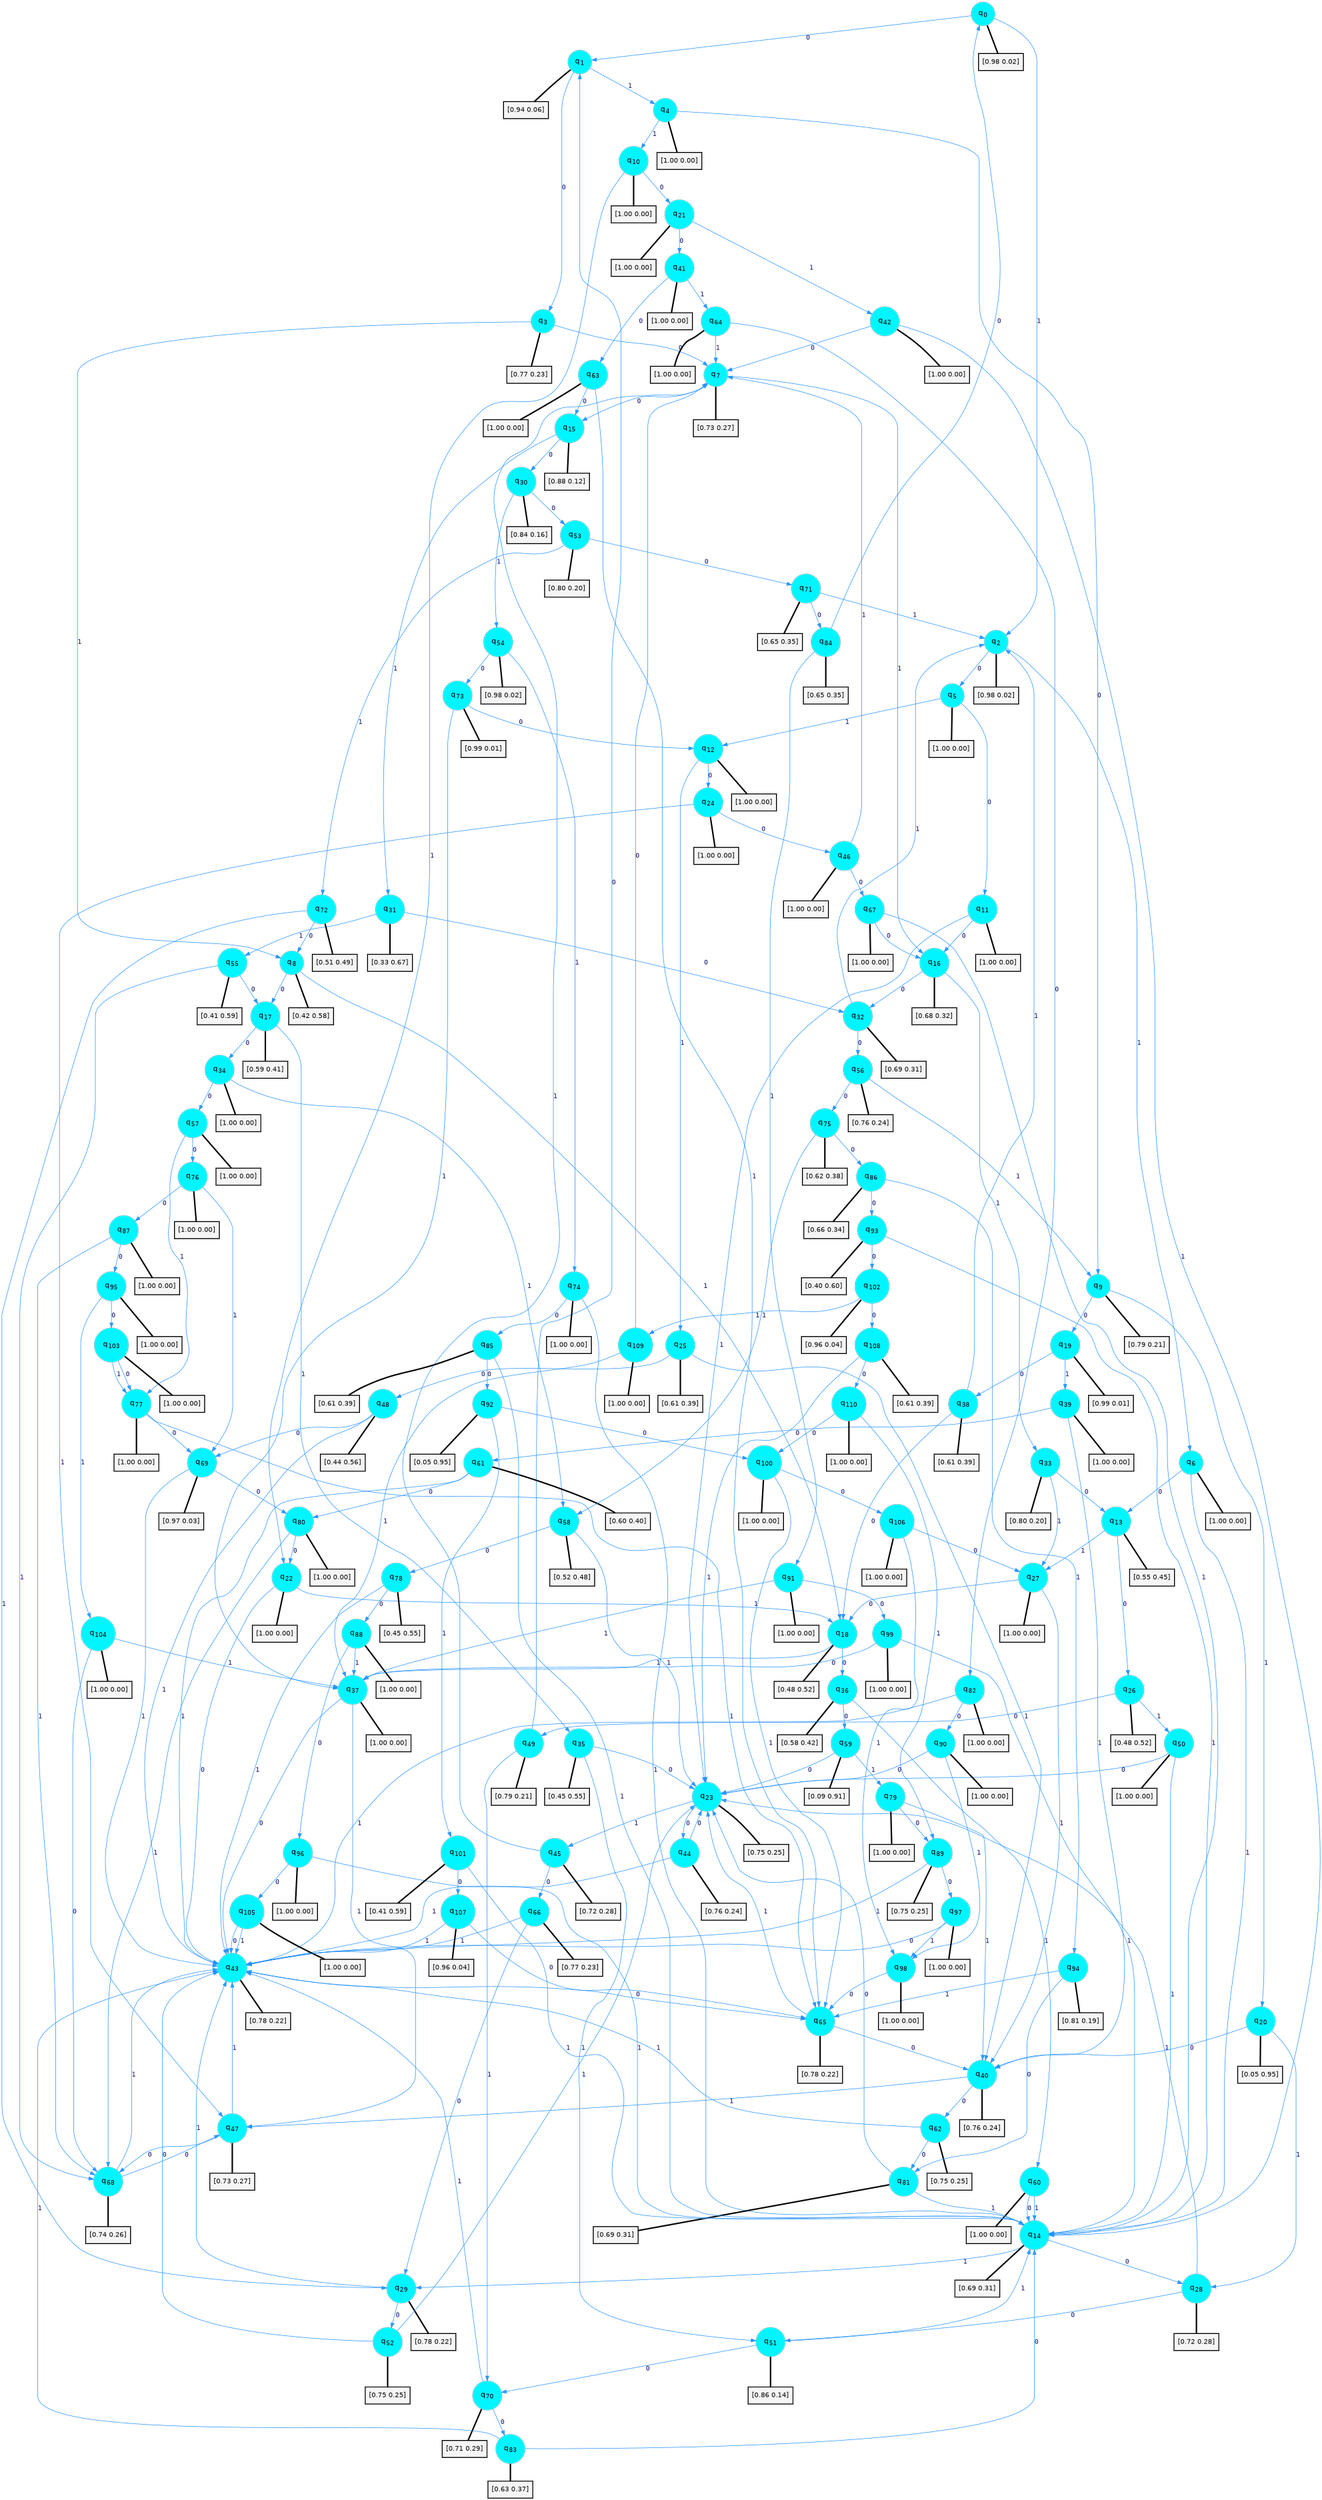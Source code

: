 digraph G {
graph [
bgcolor=transparent, dpi=300, rankdir=TD, size="40,25"];
node [
color=gray, fillcolor=turquoise1, fontcolor=black, fontname=Helvetica, fontsize=16, fontweight=bold, shape=circle, style=filled];
edge [
arrowsize=1, color=dodgerblue1, fontcolor=midnightblue, fontname=courier, fontweight=bold, penwidth=1, style=solid, weight=20];
0[label=<q<SUB>0</SUB>>];
1[label=<q<SUB>1</SUB>>];
2[label=<q<SUB>2</SUB>>];
3[label=<q<SUB>3</SUB>>];
4[label=<q<SUB>4</SUB>>];
5[label=<q<SUB>5</SUB>>];
6[label=<q<SUB>6</SUB>>];
7[label=<q<SUB>7</SUB>>];
8[label=<q<SUB>8</SUB>>];
9[label=<q<SUB>9</SUB>>];
10[label=<q<SUB>10</SUB>>];
11[label=<q<SUB>11</SUB>>];
12[label=<q<SUB>12</SUB>>];
13[label=<q<SUB>13</SUB>>];
14[label=<q<SUB>14</SUB>>];
15[label=<q<SUB>15</SUB>>];
16[label=<q<SUB>16</SUB>>];
17[label=<q<SUB>17</SUB>>];
18[label=<q<SUB>18</SUB>>];
19[label=<q<SUB>19</SUB>>];
20[label=<q<SUB>20</SUB>>];
21[label=<q<SUB>21</SUB>>];
22[label=<q<SUB>22</SUB>>];
23[label=<q<SUB>23</SUB>>];
24[label=<q<SUB>24</SUB>>];
25[label=<q<SUB>25</SUB>>];
26[label=<q<SUB>26</SUB>>];
27[label=<q<SUB>27</SUB>>];
28[label=<q<SUB>28</SUB>>];
29[label=<q<SUB>29</SUB>>];
30[label=<q<SUB>30</SUB>>];
31[label=<q<SUB>31</SUB>>];
32[label=<q<SUB>32</SUB>>];
33[label=<q<SUB>33</SUB>>];
34[label=<q<SUB>34</SUB>>];
35[label=<q<SUB>35</SUB>>];
36[label=<q<SUB>36</SUB>>];
37[label=<q<SUB>37</SUB>>];
38[label=<q<SUB>38</SUB>>];
39[label=<q<SUB>39</SUB>>];
40[label=<q<SUB>40</SUB>>];
41[label=<q<SUB>41</SUB>>];
42[label=<q<SUB>42</SUB>>];
43[label=<q<SUB>43</SUB>>];
44[label=<q<SUB>44</SUB>>];
45[label=<q<SUB>45</SUB>>];
46[label=<q<SUB>46</SUB>>];
47[label=<q<SUB>47</SUB>>];
48[label=<q<SUB>48</SUB>>];
49[label=<q<SUB>49</SUB>>];
50[label=<q<SUB>50</SUB>>];
51[label=<q<SUB>51</SUB>>];
52[label=<q<SUB>52</SUB>>];
53[label=<q<SUB>53</SUB>>];
54[label=<q<SUB>54</SUB>>];
55[label=<q<SUB>55</SUB>>];
56[label=<q<SUB>56</SUB>>];
57[label=<q<SUB>57</SUB>>];
58[label=<q<SUB>58</SUB>>];
59[label=<q<SUB>59</SUB>>];
60[label=<q<SUB>60</SUB>>];
61[label=<q<SUB>61</SUB>>];
62[label=<q<SUB>62</SUB>>];
63[label=<q<SUB>63</SUB>>];
64[label=<q<SUB>64</SUB>>];
65[label=<q<SUB>65</SUB>>];
66[label=<q<SUB>66</SUB>>];
67[label=<q<SUB>67</SUB>>];
68[label=<q<SUB>68</SUB>>];
69[label=<q<SUB>69</SUB>>];
70[label=<q<SUB>70</SUB>>];
71[label=<q<SUB>71</SUB>>];
72[label=<q<SUB>72</SUB>>];
73[label=<q<SUB>73</SUB>>];
74[label=<q<SUB>74</SUB>>];
75[label=<q<SUB>75</SUB>>];
76[label=<q<SUB>76</SUB>>];
77[label=<q<SUB>77</SUB>>];
78[label=<q<SUB>78</SUB>>];
79[label=<q<SUB>79</SUB>>];
80[label=<q<SUB>80</SUB>>];
81[label=<q<SUB>81</SUB>>];
82[label=<q<SUB>82</SUB>>];
83[label=<q<SUB>83</SUB>>];
84[label=<q<SUB>84</SUB>>];
85[label=<q<SUB>85</SUB>>];
86[label=<q<SUB>86</SUB>>];
87[label=<q<SUB>87</SUB>>];
88[label=<q<SUB>88</SUB>>];
89[label=<q<SUB>89</SUB>>];
90[label=<q<SUB>90</SUB>>];
91[label=<q<SUB>91</SUB>>];
92[label=<q<SUB>92</SUB>>];
93[label=<q<SUB>93</SUB>>];
94[label=<q<SUB>94</SUB>>];
95[label=<q<SUB>95</SUB>>];
96[label=<q<SUB>96</SUB>>];
97[label=<q<SUB>97</SUB>>];
98[label=<q<SUB>98</SUB>>];
99[label=<q<SUB>99</SUB>>];
100[label=<q<SUB>100</SUB>>];
101[label=<q<SUB>101</SUB>>];
102[label=<q<SUB>102</SUB>>];
103[label=<q<SUB>103</SUB>>];
104[label=<q<SUB>104</SUB>>];
105[label=<q<SUB>105</SUB>>];
106[label=<q<SUB>106</SUB>>];
107[label=<q<SUB>107</SUB>>];
108[label=<q<SUB>108</SUB>>];
109[label=<q<SUB>109</SUB>>];
110[label=<q<SUB>110</SUB>>];
111[label="[0.98 0.02]", shape=box,fontcolor=black, fontname=Helvetica, fontsize=14, penwidth=2, fillcolor=whitesmoke,color=black];
112[label="[0.94 0.06]", shape=box,fontcolor=black, fontname=Helvetica, fontsize=14, penwidth=2, fillcolor=whitesmoke,color=black];
113[label="[0.98 0.02]", shape=box,fontcolor=black, fontname=Helvetica, fontsize=14, penwidth=2, fillcolor=whitesmoke,color=black];
114[label="[0.77 0.23]", shape=box,fontcolor=black, fontname=Helvetica, fontsize=14, penwidth=2, fillcolor=whitesmoke,color=black];
115[label="[1.00 0.00]", shape=box,fontcolor=black, fontname=Helvetica, fontsize=14, penwidth=2, fillcolor=whitesmoke,color=black];
116[label="[1.00 0.00]", shape=box,fontcolor=black, fontname=Helvetica, fontsize=14, penwidth=2, fillcolor=whitesmoke,color=black];
117[label="[1.00 0.00]", shape=box,fontcolor=black, fontname=Helvetica, fontsize=14, penwidth=2, fillcolor=whitesmoke,color=black];
118[label="[0.73 0.27]", shape=box,fontcolor=black, fontname=Helvetica, fontsize=14, penwidth=2, fillcolor=whitesmoke,color=black];
119[label="[0.42 0.58]", shape=box,fontcolor=black, fontname=Helvetica, fontsize=14, penwidth=2, fillcolor=whitesmoke,color=black];
120[label="[0.79 0.21]", shape=box,fontcolor=black, fontname=Helvetica, fontsize=14, penwidth=2, fillcolor=whitesmoke,color=black];
121[label="[1.00 0.00]", shape=box,fontcolor=black, fontname=Helvetica, fontsize=14, penwidth=2, fillcolor=whitesmoke,color=black];
122[label="[1.00 0.00]", shape=box,fontcolor=black, fontname=Helvetica, fontsize=14, penwidth=2, fillcolor=whitesmoke,color=black];
123[label="[1.00 0.00]", shape=box,fontcolor=black, fontname=Helvetica, fontsize=14, penwidth=2, fillcolor=whitesmoke,color=black];
124[label="[0.55 0.45]", shape=box,fontcolor=black, fontname=Helvetica, fontsize=14, penwidth=2, fillcolor=whitesmoke,color=black];
125[label="[0.69 0.31]", shape=box,fontcolor=black, fontname=Helvetica, fontsize=14, penwidth=2, fillcolor=whitesmoke,color=black];
126[label="[0.88 0.12]", shape=box,fontcolor=black, fontname=Helvetica, fontsize=14, penwidth=2, fillcolor=whitesmoke,color=black];
127[label="[0.68 0.32]", shape=box,fontcolor=black, fontname=Helvetica, fontsize=14, penwidth=2, fillcolor=whitesmoke,color=black];
128[label="[0.59 0.41]", shape=box,fontcolor=black, fontname=Helvetica, fontsize=14, penwidth=2, fillcolor=whitesmoke,color=black];
129[label="[0.48 0.52]", shape=box,fontcolor=black, fontname=Helvetica, fontsize=14, penwidth=2, fillcolor=whitesmoke,color=black];
130[label="[0.99 0.01]", shape=box,fontcolor=black, fontname=Helvetica, fontsize=14, penwidth=2, fillcolor=whitesmoke,color=black];
131[label="[0.05 0.95]", shape=box,fontcolor=black, fontname=Helvetica, fontsize=14, penwidth=2, fillcolor=whitesmoke,color=black];
132[label="[1.00 0.00]", shape=box,fontcolor=black, fontname=Helvetica, fontsize=14, penwidth=2, fillcolor=whitesmoke,color=black];
133[label="[1.00 0.00]", shape=box,fontcolor=black, fontname=Helvetica, fontsize=14, penwidth=2, fillcolor=whitesmoke,color=black];
134[label="[0.75 0.25]", shape=box,fontcolor=black, fontname=Helvetica, fontsize=14, penwidth=2, fillcolor=whitesmoke,color=black];
135[label="[1.00 0.00]", shape=box,fontcolor=black, fontname=Helvetica, fontsize=14, penwidth=2, fillcolor=whitesmoke,color=black];
136[label="[0.61 0.39]", shape=box,fontcolor=black, fontname=Helvetica, fontsize=14, penwidth=2, fillcolor=whitesmoke,color=black];
137[label="[0.48 0.52]", shape=box,fontcolor=black, fontname=Helvetica, fontsize=14, penwidth=2, fillcolor=whitesmoke,color=black];
138[label="[1.00 0.00]", shape=box,fontcolor=black, fontname=Helvetica, fontsize=14, penwidth=2, fillcolor=whitesmoke,color=black];
139[label="[0.72 0.28]", shape=box,fontcolor=black, fontname=Helvetica, fontsize=14, penwidth=2, fillcolor=whitesmoke,color=black];
140[label="[0.78 0.22]", shape=box,fontcolor=black, fontname=Helvetica, fontsize=14, penwidth=2, fillcolor=whitesmoke,color=black];
141[label="[0.84 0.16]", shape=box,fontcolor=black, fontname=Helvetica, fontsize=14, penwidth=2, fillcolor=whitesmoke,color=black];
142[label="[0.33 0.67]", shape=box,fontcolor=black, fontname=Helvetica, fontsize=14, penwidth=2, fillcolor=whitesmoke,color=black];
143[label="[0.69 0.31]", shape=box,fontcolor=black, fontname=Helvetica, fontsize=14, penwidth=2, fillcolor=whitesmoke,color=black];
144[label="[0.80 0.20]", shape=box,fontcolor=black, fontname=Helvetica, fontsize=14, penwidth=2, fillcolor=whitesmoke,color=black];
145[label="[1.00 0.00]", shape=box,fontcolor=black, fontname=Helvetica, fontsize=14, penwidth=2, fillcolor=whitesmoke,color=black];
146[label="[0.45 0.55]", shape=box,fontcolor=black, fontname=Helvetica, fontsize=14, penwidth=2, fillcolor=whitesmoke,color=black];
147[label="[0.58 0.42]", shape=box,fontcolor=black, fontname=Helvetica, fontsize=14, penwidth=2, fillcolor=whitesmoke,color=black];
148[label="[1.00 0.00]", shape=box,fontcolor=black, fontname=Helvetica, fontsize=14, penwidth=2, fillcolor=whitesmoke,color=black];
149[label="[0.61 0.39]", shape=box,fontcolor=black, fontname=Helvetica, fontsize=14, penwidth=2, fillcolor=whitesmoke,color=black];
150[label="[1.00 0.00]", shape=box,fontcolor=black, fontname=Helvetica, fontsize=14, penwidth=2, fillcolor=whitesmoke,color=black];
151[label="[0.76 0.24]", shape=box,fontcolor=black, fontname=Helvetica, fontsize=14, penwidth=2, fillcolor=whitesmoke,color=black];
152[label="[1.00 0.00]", shape=box,fontcolor=black, fontname=Helvetica, fontsize=14, penwidth=2, fillcolor=whitesmoke,color=black];
153[label="[1.00 0.00]", shape=box,fontcolor=black, fontname=Helvetica, fontsize=14, penwidth=2, fillcolor=whitesmoke,color=black];
154[label="[0.78 0.22]", shape=box,fontcolor=black, fontname=Helvetica, fontsize=14, penwidth=2, fillcolor=whitesmoke,color=black];
155[label="[0.76 0.24]", shape=box,fontcolor=black, fontname=Helvetica, fontsize=14, penwidth=2, fillcolor=whitesmoke,color=black];
156[label="[0.72 0.28]", shape=box,fontcolor=black, fontname=Helvetica, fontsize=14, penwidth=2, fillcolor=whitesmoke,color=black];
157[label="[1.00 0.00]", shape=box,fontcolor=black, fontname=Helvetica, fontsize=14, penwidth=2, fillcolor=whitesmoke,color=black];
158[label="[0.73 0.27]", shape=box,fontcolor=black, fontname=Helvetica, fontsize=14, penwidth=2, fillcolor=whitesmoke,color=black];
159[label="[0.44 0.56]", shape=box,fontcolor=black, fontname=Helvetica, fontsize=14, penwidth=2, fillcolor=whitesmoke,color=black];
160[label="[0.79 0.21]", shape=box,fontcolor=black, fontname=Helvetica, fontsize=14, penwidth=2, fillcolor=whitesmoke,color=black];
161[label="[1.00 0.00]", shape=box,fontcolor=black, fontname=Helvetica, fontsize=14, penwidth=2, fillcolor=whitesmoke,color=black];
162[label="[0.86 0.14]", shape=box,fontcolor=black, fontname=Helvetica, fontsize=14, penwidth=2, fillcolor=whitesmoke,color=black];
163[label="[0.75 0.25]", shape=box,fontcolor=black, fontname=Helvetica, fontsize=14, penwidth=2, fillcolor=whitesmoke,color=black];
164[label="[0.80 0.20]", shape=box,fontcolor=black, fontname=Helvetica, fontsize=14, penwidth=2, fillcolor=whitesmoke,color=black];
165[label="[0.98 0.02]", shape=box,fontcolor=black, fontname=Helvetica, fontsize=14, penwidth=2, fillcolor=whitesmoke,color=black];
166[label="[0.41 0.59]", shape=box,fontcolor=black, fontname=Helvetica, fontsize=14, penwidth=2, fillcolor=whitesmoke,color=black];
167[label="[0.76 0.24]", shape=box,fontcolor=black, fontname=Helvetica, fontsize=14, penwidth=2, fillcolor=whitesmoke,color=black];
168[label="[1.00 0.00]", shape=box,fontcolor=black, fontname=Helvetica, fontsize=14, penwidth=2, fillcolor=whitesmoke,color=black];
169[label="[0.52 0.48]", shape=box,fontcolor=black, fontname=Helvetica, fontsize=14, penwidth=2, fillcolor=whitesmoke,color=black];
170[label="[0.09 0.91]", shape=box,fontcolor=black, fontname=Helvetica, fontsize=14, penwidth=2, fillcolor=whitesmoke,color=black];
171[label="[1.00 0.00]", shape=box,fontcolor=black, fontname=Helvetica, fontsize=14, penwidth=2, fillcolor=whitesmoke,color=black];
172[label="[0.60 0.40]", shape=box,fontcolor=black, fontname=Helvetica, fontsize=14, penwidth=2, fillcolor=whitesmoke,color=black];
173[label="[0.75 0.25]", shape=box,fontcolor=black, fontname=Helvetica, fontsize=14, penwidth=2, fillcolor=whitesmoke,color=black];
174[label="[1.00 0.00]", shape=box,fontcolor=black, fontname=Helvetica, fontsize=14, penwidth=2, fillcolor=whitesmoke,color=black];
175[label="[1.00 0.00]", shape=box,fontcolor=black, fontname=Helvetica, fontsize=14, penwidth=2, fillcolor=whitesmoke,color=black];
176[label="[0.78 0.22]", shape=box,fontcolor=black, fontname=Helvetica, fontsize=14, penwidth=2, fillcolor=whitesmoke,color=black];
177[label="[0.77 0.23]", shape=box,fontcolor=black, fontname=Helvetica, fontsize=14, penwidth=2, fillcolor=whitesmoke,color=black];
178[label="[1.00 0.00]", shape=box,fontcolor=black, fontname=Helvetica, fontsize=14, penwidth=2, fillcolor=whitesmoke,color=black];
179[label="[0.74 0.26]", shape=box,fontcolor=black, fontname=Helvetica, fontsize=14, penwidth=2, fillcolor=whitesmoke,color=black];
180[label="[0.97 0.03]", shape=box,fontcolor=black, fontname=Helvetica, fontsize=14, penwidth=2, fillcolor=whitesmoke,color=black];
181[label="[0.71 0.29]", shape=box,fontcolor=black, fontname=Helvetica, fontsize=14, penwidth=2, fillcolor=whitesmoke,color=black];
182[label="[0.65 0.35]", shape=box,fontcolor=black, fontname=Helvetica, fontsize=14, penwidth=2, fillcolor=whitesmoke,color=black];
183[label="[0.51 0.49]", shape=box,fontcolor=black, fontname=Helvetica, fontsize=14, penwidth=2, fillcolor=whitesmoke,color=black];
184[label="[0.99 0.01]", shape=box,fontcolor=black, fontname=Helvetica, fontsize=14, penwidth=2, fillcolor=whitesmoke,color=black];
185[label="[1.00 0.00]", shape=box,fontcolor=black, fontname=Helvetica, fontsize=14, penwidth=2, fillcolor=whitesmoke,color=black];
186[label="[0.62 0.38]", shape=box,fontcolor=black, fontname=Helvetica, fontsize=14, penwidth=2, fillcolor=whitesmoke,color=black];
187[label="[1.00 0.00]", shape=box,fontcolor=black, fontname=Helvetica, fontsize=14, penwidth=2, fillcolor=whitesmoke,color=black];
188[label="[1.00 0.00]", shape=box,fontcolor=black, fontname=Helvetica, fontsize=14, penwidth=2, fillcolor=whitesmoke,color=black];
189[label="[0.45 0.55]", shape=box,fontcolor=black, fontname=Helvetica, fontsize=14, penwidth=2, fillcolor=whitesmoke,color=black];
190[label="[1.00 0.00]", shape=box,fontcolor=black, fontname=Helvetica, fontsize=14, penwidth=2, fillcolor=whitesmoke,color=black];
191[label="[1.00 0.00]", shape=box,fontcolor=black, fontname=Helvetica, fontsize=14, penwidth=2, fillcolor=whitesmoke,color=black];
192[label="[0.69 0.31]", shape=box,fontcolor=black, fontname=Helvetica, fontsize=14, penwidth=2, fillcolor=whitesmoke,color=black];
193[label="[1.00 0.00]", shape=box,fontcolor=black, fontname=Helvetica, fontsize=14, penwidth=2, fillcolor=whitesmoke,color=black];
194[label="[0.63 0.37]", shape=box,fontcolor=black, fontname=Helvetica, fontsize=14, penwidth=2, fillcolor=whitesmoke,color=black];
195[label="[0.65 0.35]", shape=box,fontcolor=black, fontname=Helvetica, fontsize=14, penwidth=2, fillcolor=whitesmoke,color=black];
196[label="[0.61 0.39]", shape=box,fontcolor=black, fontname=Helvetica, fontsize=14, penwidth=2, fillcolor=whitesmoke,color=black];
197[label="[0.66 0.34]", shape=box,fontcolor=black, fontname=Helvetica, fontsize=14, penwidth=2, fillcolor=whitesmoke,color=black];
198[label="[1.00 0.00]", shape=box,fontcolor=black, fontname=Helvetica, fontsize=14, penwidth=2, fillcolor=whitesmoke,color=black];
199[label="[1.00 0.00]", shape=box,fontcolor=black, fontname=Helvetica, fontsize=14, penwidth=2, fillcolor=whitesmoke,color=black];
200[label="[0.75 0.25]", shape=box,fontcolor=black, fontname=Helvetica, fontsize=14, penwidth=2, fillcolor=whitesmoke,color=black];
201[label="[1.00 0.00]", shape=box,fontcolor=black, fontname=Helvetica, fontsize=14, penwidth=2, fillcolor=whitesmoke,color=black];
202[label="[1.00 0.00]", shape=box,fontcolor=black, fontname=Helvetica, fontsize=14, penwidth=2, fillcolor=whitesmoke,color=black];
203[label="[0.05 0.95]", shape=box,fontcolor=black, fontname=Helvetica, fontsize=14, penwidth=2, fillcolor=whitesmoke,color=black];
204[label="[0.40 0.60]", shape=box,fontcolor=black, fontname=Helvetica, fontsize=14, penwidth=2, fillcolor=whitesmoke,color=black];
205[label="[0.81 0.19]", shape=box,fontcolor=black, fontname=Helvetica, fontsize=14, penwidth=2, fillcolor=whitesmoke,color=black];
206[label="[1.00 0.00]", shape=box,fontcolor=black, fontname=Helvetica, fontsize=14, penwidth=2, fillcolor=whitesmoke,color=black];
207[label="[1.00 0.00]", shape=box,fontcolor=black, fontname=Helvetica, fontsize=14, penwidth=2, fillcolor=whitesmoke,color=black];
208[label="[1.00 0.00]", shape=box,fontcolor=black, fontname=Helvetica, fontsize=14, penwidth=2, fillcolor=whitesmoke,color=black];
209[label="[1.00 0.00]", shape=box,fontcolor=black, fontname=Helvetica, fontsize=14, penwidth=2, fillcolor=whitesmoke,color=black];
210[label="[1.00 0.00]", shape=box,fontcolor=black, fontname=Helvetica, fontsize=14, penwidth=2, fillcolor=whitesmoke,color=black];
211[label="[1.00 0.00]", shape=box,fontcolor=black, fontname=Helvetica, fontsize=14, penwidth=2, fillcolor=whitesmoke,color=black];
212[label="[0.41 0.59]", shape=box,fontcolor=black, fontname=Helvetica, fontsize=14, penwidth=2, fillcolor=whitesmoke,color=black];
213[label="[0.96 0.04]", shape=box,fontcolor=black, fontname=Helvetica, fontsize=14, penwidth=2, fillcolor=whitesmoke,color=black];
214[label="[1.00 0.00]", shape=box,fontcolor=black, fontname=Helvetica, fontsize=14, penwidth=2, fillcolor=whitesmoke,color=black];
215[label="[1.00 0.00]", shape=box,fontcolor=black, fontname=Helvetica, fontsize=14, penwidth=2, fillcolor=whitesmoke,color=black];
216[label="[1.00 0.00]", shape=box,fontcolor=black, fontname=Helvetica, fontsize=14, penwidth=2, fillcolor=whitesmoke,color=black];
217[label="[1.00 0.00]", shape=box,fontcolor=black, fontname=Helvetica, fontsize=14, penwidth=2, fillcolor=whitesmoke,color=black];
218[label="[0.96 0.04]", shape=box,fontcolor=black, fontname=Helvetica, fontsize=14, penwidth=2, fillcolor=whitesmoke,color=black];
219[label="[0.61 0.39]", shape=box,fontcolor=black, fontname=Helvetica, fontsize=14, penwidth=2, fillcolor=whitesmoke,color=black];
220[label="[1.00 0.00]", shape=box,fontcolor=black, fontname=Helvetica, fontsize=14, penwidth=2, fillcolor=whitesmoke,color=black];
221[label="[1.00 0.00]", shape=box,fontcolor=black, fontname=Helvetica, fontsize=14, penwidth=2, fillcolor=whitesmoke,color=black];
0->1 [label=0];
0->2 [label=1];
0->111 [arrowhead=none, penwidth=3,color=black];
1->3 [label=0];
1->4 [label=1];
1->112 [arrowhead=none, penwidth=3,color=black];
2->5 [label=0];
2->6 [label=1];
2->113 [arrowhead=none, penwidth=3,color=black];
3->7 [label=0];
3->8 [label=1];
3->114 [arrowhead=none, penwidth=3,color=black];
4->9 [label=0];
4->10 [label=1];
4->115 [arrowhead=none, penwidth=3,color=black];
5->11 [label=0];
5->12 [label=1];
5->116 [arrowhead=none, penwidth=3,color=black];
6->13 [label=0];
6->14 [label=1];
6->117 [arrowhead=none, penwidth=3,color=black];
7->15 [label=0];
7->16 [label=1];
7->118 [arrowhead=none, penwidth=3,color=black];
8->17 [label=0];
8->18 [label=1];
8->119 [arrowhead=none, penwidth=3,color=black];
9->19 [label=0];
9->20 [label=1];
9->120 [arrowhead=none, penwidth=3,color=black];
10->21 [label=0];
10->22 [label=1];
10->121 [arrowhead=none, penwidth=3,color=black];
11->16 [label=0];
11->23 [label=1];
11->122 [arrowhead=none, penwidth=3,color=black];
12->24 [label=0];
12->25 [label=1];
12->123 [arrowhead=none, penwidth=3,color=black];
13->26 [label=0];
13->27 [label=1];
13->124 [arrowhead=none, penwidth=3,color=black];
14->28 [label=0];
14->29 [label=1];
14->125 [arrowhead=none, penwidth=3,color=black];
15->30 [label=0];
15->31 [label=1];
15->126 [arrowhead=none, penwidth=3,color=black];
16->32 [label=0];
16->33 [label=1];
16->127 [arrowhead=none, penwidth=3,color=black];
17->34 [label=0];
17->35 [label=1];
17->128 [arrowhead=none, penwidth=3,color=black];
18->36 [label=0];
18->37 [label=1];
18->129 [arrowhead=none, penwidth=3,color=black];
19->38 [label=0];
19->39 [label=1];
19->130 [arrowhead=none, penwidth=3,color=black];
20->40 [label=0];
20->28 [label=1];
20->131 [arrowhead=none, penwidth=3,color=black];
21->41 [label=0];
21->42 [label=1];
21->132 [arrowhead=none, penwidth=3,color=black];
22->43 [label=0];
22->18 [label=1];
22->133 [arrowhead=none, penwidth=3,color=black];
23->44 [label=0];
23->45 [label=1];
23->134 [arrowhead=none, penwidth=3,color=black];
24->46 [label=0];
24->47 [label=1];
24->135 [arrowhead=none, penwidth=3,color=black];
25->48 [label=0];
25->40 [label=1];
25->136 [arrowhead=none, penwidth=3,color=black];
26->49 [label=0];
26->50 [label=1];
26->137 [arrowhead=none, penwidth=3,color=black];
27->18 [label=0];
27->40 [label=1];
27->138 [arrowhead=none, penwidth=3,color=black];
28->51 [label=0];
28->23 [label=1];
28->139 [arrowhead=none, penwidth=3,color=black];
29->52 [label=0];
29->43 [label=1];
29->140 [arrowhead=none, penwidth=3,color=black];
30->53 [label=0];
30->54 [label=1];
30->141 [arrowhead=none, penwidth=3,color=black];
31->32 [label=0];
31->55 [label=1];
31->142 [arrowhead=none, penwidth=3,color=black];
32->56 [label=0];
32->2 [label=1];
32->143 [arrowhead=none, penwidth=3,color=black];
33->13 [label=0];
33->27 [label=1];
33->144 [arrowhead=none, penwidth=3,color=black];
34->57 [label=0];
34->58 [label=1];
34->145 [arrowhead=none, penwidth=3,color=black];
35->23 [label=0];
35->51 [label=1];
35->146 [arrowhead=none, penwidth=3,color=black];
36->59 [label=0];
36->60 [label=1];
36->147 [arrowhead=none, penwidth=3,color=black];
37->43 [label=0];
37->47 [label=1];
37->148 [arrowhead=none, penwidth=3,color=black];
38->18 [label=0];
38->2 [label=1];
38->149 [arrowhead=none, penwidth=3,color=black];
39->61 [label=0];
39->40 [label=1];
39->150 [arrowhead=none, penwidth=3,color=black];
40->62 [label=0];
40->47 [label=1];
40->151 [arrowhead=none, penwidth=3,color=black];
41->63 [label=0];
41->64 [label=1];
41->152 [arrowhead=none, penwidth=3,color=black];
42->7 [label=0];
42->14 [label=1];
42->153 [arrowhead=none, penwidth=3,color=black];
43->65 [label=0];
43->154 [arrowhead=none, penwidth=3,color=black];
44->23 [label=0];
44->43 [label=1];
44->155 [arrowhead=none, penwidth=3,color=black];
45->66 [label=0];
45->7 [label=1];
45->156 [arrowhead=none, penwidth=3,color=black];
46->67 [label=0];
46->7 [label=1];
46->157 [arrowhead=none, penwidth=3,color=black];
47->68 [label=0];
47->43 [label=1];
47->158 [arrowhead=none, penwidth=3,color=black];
48->69 [label=0];
48->43 [label=1];
48->159 [arrowhead=none, penwidth=3,color=black];
49->1 [label=0];
49->70 [label=1];
49->160 [arrowhead=none, penwidth=3,color=black];
50->23 [label=0];
50->14 [label=1];
50->161 [arrowhead=none, penwidth=3,color=black];
51->70 [label=0];
51->14 [label=1];
51->162 [arrowhead=none, penwidth=3,color=black];
52->43 [label=0];
52->23 [label=1];
52->163 [arrowhead=none, penwidth=3,color=black];
53->71 [label=0];
53->72 [label=1];
53->164 [arrowhead=none, penwidth=3,color=black];
54->73 [label=0];
54->74 [label=1];
54->165 [arrowhead=none, penwidth=3,color=black];
55->17 [label=0];
55->68 [label=1];
55->166 [arrowhead=none, penwidth=3,color=black];
56->75 [label=0];
56->9 [label=1];
56->167 [arrowhead=none, penwidth=3,color=black];
57->76 [label=0];
57->77 [label=1];
57->168 [arrowhead=none, penwidth=3,color=black];
58->78 [label=0];
58->23 [label=1];
58->169 [arrowhead=none, penwidth=3,color=black];
59->23 [label=0];
59->79 [label=1];
59->170 [arrowhead=none, penwidth=3,color=black];
60->14 [label=0];
60->14 [label=1];
60->171 [arrowhead=none, penwidth=3,color=black];
61->80 [label=0];
61->43 [label=1];
61->172 [arrowhead=none, penwidth=3,color=black];
62->81 [label=0];
62->43 [label=1];
62->173 [arrowhead=none, penwidth=3,color=black];
63->15 [label=0];
63->65 [label=1];
63->174 [arrowhead=none, penwidth=3,color=black];
64->82 [label=0];
64->7 [label=1];
64->175 [arrowhead=none, penwidth=3,color=black];
65->40 [label=0];
65->23 [label=1];
65->176 [arrowhead=none, penwidth=3,color=black];
66->29 [label=0];
66->43 [label=1];
66->177 [arrowhead=none, penwidth=3,color=black];
67->16 [label=0];
67->14 [label=1];
67->178 [arrowhead=none, penwidth=3,color=black];
68->47 [label=0];
68->43 [label=1];
68->179 [arrowhead=none, penwidth=3,color=black];
69->80 [label=0];
69->43 [label=1];
69->180 [arrowhead=none, penwidth=3,color=black];
70->83 [label=0];
70->43 [label=1];
70->181 [arrowhead=none, penwidth=3,color=black];
71->84 [label=0];
71->2 [label=1];
71->182 [arrowhead=none, penwidth=3,color=black];
72->8 [label=0];
72->29 [label=1];
72->183 [arrowhead=none, penwidth=3,color=black];
73->12 [label=0];
73->37 [label=1];
73->184 [arrowhead=none, penwidth=3,color=black];
74->85 [label=0];
74->14 [label=1];
74->185 [arrowhead=none, penwidth=3,color=black];
75->86 [label=0];
75->58 [label=1];
75->186 [arrowhead=none, penwidth=3,color=black];
76->87 [label=0];
76->69 [label=1];
76->187 [arrowhead=none, penwidth=3,color=black];
77->69 [label=0];
77->65 [label=1];
77->188 [arrowhead=none, penwidth=3,color=black];
78->88 [label=0];
78->43 [label=1];
78->189 [arrowhead=none, penwidth=3,color=black];
79->89 [label=0];
79->40 [label=1];
79->190 [arrowhead=none, penwidth=3,color=black];
80->22 [label=0];
80->68 [label=1];
80->191 [arrowhead=none, penwidth=3,color=black];
81->23 [label=0];
81->14 [label=1];
81->192 [arrowhead=none, penwidth=3,color=black];
82->90 [label=0];
82->43 [label=1];
82->193 [arrowhead=none, penwidth=3,color=black];
83->14 [label=0];
83->43 [label=1];
83->194 [arrowhead=none, penwidth=3,color=black];
84->0 [label=0];
84->91 [label=1];
84->195 [arrowhead=none, penwidth=3,color=black];
85->92 [label=0];
85->14 [label=1];
85->196 [arrowhead=none, penwidth=3,color=black];
86->93 [label=0];
86->94 [label=1];
86->197 [arrowhead=none, penwidth=3,color=black];
87->95 [label=0];
87->68 [label=1];
87->198 [arrowhead=none, penwidth=3,color=black];
88->96 [label=0];
88->37 [label=1];
88->199 [arrowhead=none, penwidth=3,color=black];
89->97 [label=0];
89->43 [label=1];
89->200 [arrowhead=none, penwidth=3,color=black];
90->23 [label=0];
90->98 [label=1];
90->201 [arrowhead=none, penwidth=3,color=black];
91->99 [label=0];
91->37 [label=1];
91->202 [arrowhead=none, penwidth=3,color=black];
92->100 [label=0];
92->101 [label=1];
92->203 [arrowhead=none, penwidth=3,color=black];
93->102 [label=0];
93->14 [label=1];
93->204 [arrowhead=none, penwidth=3,color=black];
94->81 [label=0];
94->65 [label=1];
94->205 [arrowhead=none, penwidth=3,color=black];
95->103 [label=0];
95->104 [label=1];
95->206 [arrowhead=none, penwidth=3,color=black];
96->105 [label=0];
96->14 [label=1];
96->207 [arrowhead=none, penwidth=3,color=black];
97->43 [label=0];
97->98 [label=1];
97->208 [arrowhead=none, penwidth=3,color=black];
98->65 [label=0];
98->209 [arrowhead=none, penwidth=3,color=black];
99->37 [label=0];
99->14 [label=1];
99->210 [arrowhead=none, penwidth=3,color=black];
100->106 [label=0];
100->65 [label=1];
100->211 [arrowhead=none, penwidth=3,color=black];
101->107 [label=0];
101->14 [label=1];
101->212 [arrowhead=none, penwidth=3,color=black];
102->108 [label=0];
102->109 [label=1];
102->213 [arrowhead=none, penwidth=3,color=black];
103->77 [label=0];
103->77 [label=1];
103->214 [arrowhead=none, penwidth=3,color=black];
104->68 [label=0];
104->37 [label=1];
104->215 [arrowhead=none, penwidth=3,color=black];
105->43 [label=0];
105->43 [label=1];
105->216 [arrowhead=none, penwidth=3,color=black];
106->27 [label=0];
106->98 [label=1];
106->217 [arrowhead=none, penwidth=3,color=black];
107->65 [label=0];
107->43 [label=1];
107->218 [arrowhead=none, penwidth=3,color=black];
108->110 [label=0];
108->23 [label=1];
108->219 [arrowhead=none, penwidth=3,color=black];
109->7 [label=0];
109->37 [label=1];
109->220 [arrowhead=none, penwidth=3,color=black];
110->100 [label=0];
110->89 [label=1];
110->221 [arrowhead=none, penwidth=3,color=black];
}
